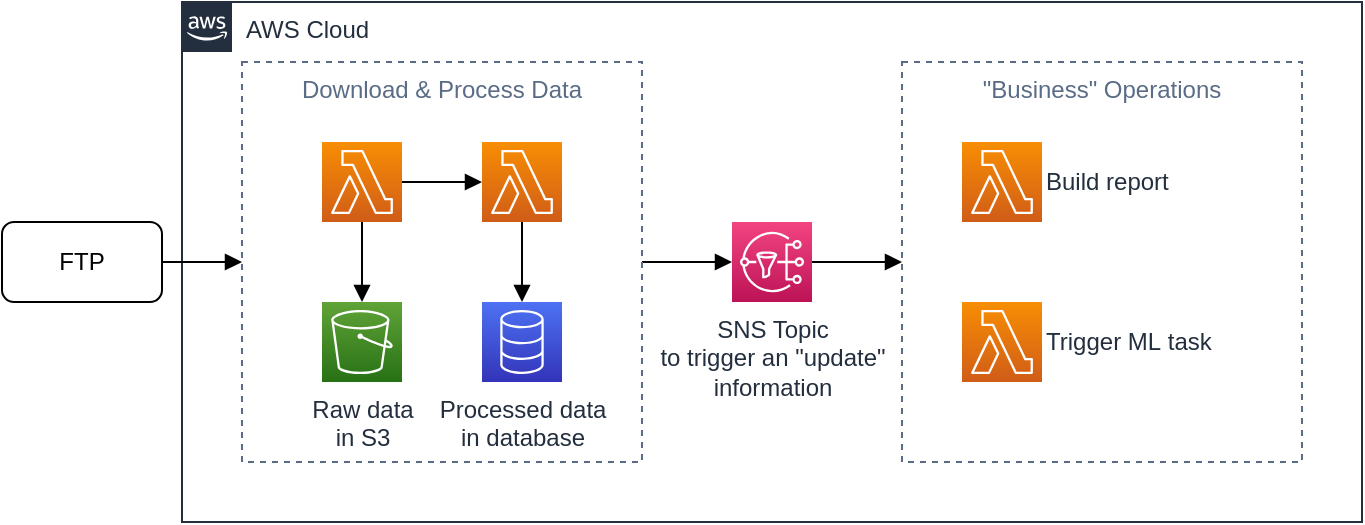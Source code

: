 <mxfile version="14.1.3" type="github">
  <diagram id="NDnr68-xmTGTRasC9Mvv" name="Page-1">
    <mxGraphModel dx="946" dy="646" grid="1" gridSize="10" guides="1" tooltips="1" connect="1" arrows="1" fold="1" page="1" pageScale="1" pageWidth="827" pageHeight="1169" math="0" shadow="0">
      <root>
        <mxCell id="0" />
        <mxCell id="1" parent="0" />
        <mxCell id="P1te9ULHN8UeErxiNHzo-23" value="AWS Cloud" style="points=[[0,0],[0.25,0],[0.5,0],[0.75,0],[1,0],[1,0.25],[1,0.5],[1,0.75],[1,1],[0.75,1],[0.5,1],[0.25,1],[0,1],[0,0.75],[0,0.5],[0,0.25]];outlineConnect=0;gradientColor=none;html=1;whiteSpace=wrap;fontSize=12;fontStyle=0;shape=mxgraph.aws4.group;grIcon=mxgraph.aws4.group_aws_cloud_alt;strokeColor=#232F3E;fillColor=none;verticalAlign=top;align=left;spacingLeft=30;fontColor=#232F3E;dashed=0;" vertex="1" parent="1">
          <mxGeometry x="170" y="210" width="590" height="260" as="geometry" />
        </mxCell>
        <mxCell id="P1te9ULHN8UeErxiNHzo-18" style="edgeStyle=orthogonalEdgeStyle;rounded=0;orthogonalLoop=1;jettySize=auto;html=1;endArrow=block;endFill=1;" edge="1" parent="1" source="P1te9ULHN8UeErxiNHzo-9" target="P1te9ULHN8UeErxiNHzo-6">
          <mxGeometry relative="1" as="geometry" />
        </mxCell>
        <mxCell id="P1te9ULHN8UeErxiNHzo-9" value="Download &amp; Process Data" style="fillColor=none;strokeColor=#5A6C86;dashed=1;verticalAlign=top;fontStyle=0;fontColor=#5A6C86;" vertex="1" parent="1">
          <mxGeometry x="200" y="240" width="200" height="200" as="geometry" />
        </mxCell>
        <mxCell id="P1te9ULHN8UeErxiNHzo-22" style="edgeStyle=orthogonalEdgeStyle;rounded=0;orthogonalLoop=1;jettySize=auto;html=1;entryX=0;entryY=0.5;entryDx=0;entryDy=0;endArrow=block;endFill=1;" edge="1" parent="1" source="P1te9ULHN8UeErxiNHzo-1" target="P1te9ULHN8UeErxiNHzo-9">
          <mxGeometry relative="1" as="geometry" />
        </mxCell>
        <mxCell id="P1te9ULHN8UeErxiNHzo-1" value="FTP" style="rounded=1;whiteSpace=wrap;html=1;" vertex="1" parent="1">
          <mxGeometry x="80" y="320" width="80" height="40" as="geometry" />
        </mxCell>
        <mxCell id="P1te9ULHN8UeErxiNHzo-19" style="edgeStyle=orthogonalEdgeStyle;rounded=0;orthogonalLoop=1;jettySize=auto;html=1;endArrow=block;endFill=1;" edge="1" parent="1" source="P1te9ULHN8UeErxiNHzo-3" target="P1te9ULHN8UeErxiNHzo-5">
          <mxGeometry relative="1" as="geometry" />
        </mxCell>
        <mxCell id="P1te9ULHN8UeErxiNHzo-21" style="edgeStyle=orthogonalEdgeStyle;rounded=0;orthogonalLoop=1;jettySize=auto;html=1;endArrow=block;endFill=1;" edge="1" parent="1" source="P1te9ULHN8UeErxiNHzo-3" target="P1te9ULHN8UeErxiNHzo-7">
          <mxGeometry relative="1" as="geometry" />
        </mxCell>
        <mxCell id="P1te9ULHN8UeErxiNHzo-3" value="" style="outlineConnect=0;fontColor=#232F3E;gradientColor=#F78E04;gradientDirection=north;fillColor=#D05C17;strokeColor=#ffffff;dashed=0;verticalLabelPosition=bottom;verticalAlign=top;align=center;html=1;fontSize=12;fontStyle=0;aspect=fixed;shape=mxgraph.aws4.resourceIcon;resIcon=mxgraph.aws4.lambda;" vertex="1" parent="1">
          <mxGeometry x="240" y="280" width="40" height="40" as="geometry" />
        </mxCell>
        <mxCell id="P1te9ULHN8UeErxiNHzo-5" value="Raw data&lt;br&gt;in S3" style="outlineConnect=0;fontColor=#232F3E;gradientColor=#60A337;gradientDirection=north;fillColor=#277116;strokeColor=#ffffff;dashed=0;verticalLabelPosition=bottom;verticalAlign=top;align=center;html=1;fontSize=12;fontStyle=0;aspect=fixed;shape=mxgraph.aws4.resourceIcon;resIcon=mxgraph.aws4.s3;" vertex="1" parent="1">
          <mxGeometry x="240" y="360" width="40" height="40" as="geometry" />
        </mxCell>
        <mxCell id="P1te9ULHN8UeErxiNHzo-17" value="" style="edgeStyle=orthogonalEdgeStyle;rounded=0;orthogonalLoop=1;jettySize=auto;html=1;endArrow=block;endFill=1;" edge="1" parent="1" source="P1te9ULHN8UeErxiNHzo-6" target="P1te9ULHN8UeErxiNHzo-11">
          <mxGeometry relative="1" as="geometry" />
        </mxCell>
        <mxCell id="P1te9ULHN8UeErxiNHzo-6" value="SNS Topic&lt;br&gt;to trigger an &quot;update&quot;&lt;br&gt;information" style="outlineConnect=0;fontColor=#232F3E;gradientColor=#F34482;gradientDirection=north;fillColor=#BC1356;strokeColor=#ffffff;dashed=0;verticalLabelPosition=bottom;verticalAlign=top;align=center;html=1;fontSize=12;fontStyle=0;aspect=fixed;shape=mxgraph.aws4.resourceIcon;resIcon=mxgraph.aws4.sns;" vertex="1" parent="1">
          <mxGeometry x="445" y="320" width="40" height="40" as="geometry" />
        </mxCell>
        <mxCell id="P1te9ULHN8UeErxiNHzo-20" style="edgeStyle=orthogonalEdgeStyle;rounded=0;orthogonalLoop=1;jettySize=auto;html=1;endArrow=block;endFill=1;" edge="1" parent="1" source="P1te9ULHN8UeErxiNHzo-7" target="P1te9ULHN8UeErxiNHzo-10">
          <mxGeometry relative="1" as="geometry" />
        </mxCell>
        <mxCell id="P1te9ULHN8UeErxiNHzo-7" value="" style="outlineConnect=0;fontColor=#232F3E;gradientColor=#F78E04;gradientDirection=north;fillColor=#D05C17;strokeColor=#ffffff;dashed=0;verticalLabelPosition=bottom;verticalAlign=top;align=center;html=1;fontSize=12;fontStyle=0;aspect=fixed;shape=mxgraph.aws4.resourceIcon;resIcon=mxgraph.aws4.lambda;" vertex="1" parent="1">
          <mxGeometry x="320" y="280" width="40" height="40" as="geometry" />
        </mxCell>
        <mxCell id="P1te9ULHN8UeErxiNHzo-10" value="Processed data&lt;br&gt;in database" style="outlineConnect=0;fontColor=#232F3E;gradientColor=#4D72F3;gradientDirection=north;fillColor=#3334B9;strokeColor=#ffffff;dashed=0;verticalLabelPosition=bottom;verticalAlign=top;align=center;html=1;fontSize=12;fontStyle=0;aspect=fixed;shape=mxgraph.aws4.resourceIcon;resIcon=mxgraph.aws4.database;" vertex="1" parent="1">
          <mxGeometry x="320" y="360" width="40" height="40" as="geometry" />
        </mxCell>
        <mxCell id="P1te9ULHN8UeErxiNHzo-11" value="&quot;Business&quot; Operations" style="fillColor=none;strokeColor=#5A6C86;dashed=1;verticalAlign=top;fontStyle=0;fontColor=#5A6C86;" vertex="1" parent="1">
          <mxGeometry x="530" y="240" width="200" height="200" as="geometry" />
        </mxCell>
        <mxCell id="P1te9ULHN8UeErxiNHzo-12" value="Build report" style="outlineConnect=0;fontColor=#232F3E;gradientColor=#F78E04;gradientDirection=north;fillColor=#D05C17;strokeColor=#ffffff;dashed=0;verticalLabelPosition=middle;verticalAlign=middle;align=left;html=1;fontSize=12;fontStyle=0;aspect=fixed;shape=mxgraph.aws4.resourceIcon;resIcon=mxgraph.aws4.lambda;labelPosition=right;" vertex="1" parent="1">
          <mxGeometry x="560" y="280" width="40" height="40" as="geometry" />
        </mxCell>
        <mxCell id="P1te9ULHN8UeErxiNHzo-16" value="Trigger ML&amp;nbsp;task" style="outlineConnect=0;fontColor=#232F3E;gradientColor=#F78E04;gradientDirection=north;fillColor=#D05C17;strokeColor=#ffffff;dashed=0;verticalLabelPosition=middle;verticalAlign=middle;align=left;html=1;fontSize=12;fontStyle=0;aspect=fixed;shape=mxgraph.aws4.resourceIcon;resIcon=mxgraph.aws4.lambda;labelPosition=right;" vertex="1" parent="1">
          <mxGeometry x="560" y="360" width="40" height="40" as="geometry" />
        </mxCell>
      </root>
    </mxGraphModel>
  </diagram>
</mxfile>
